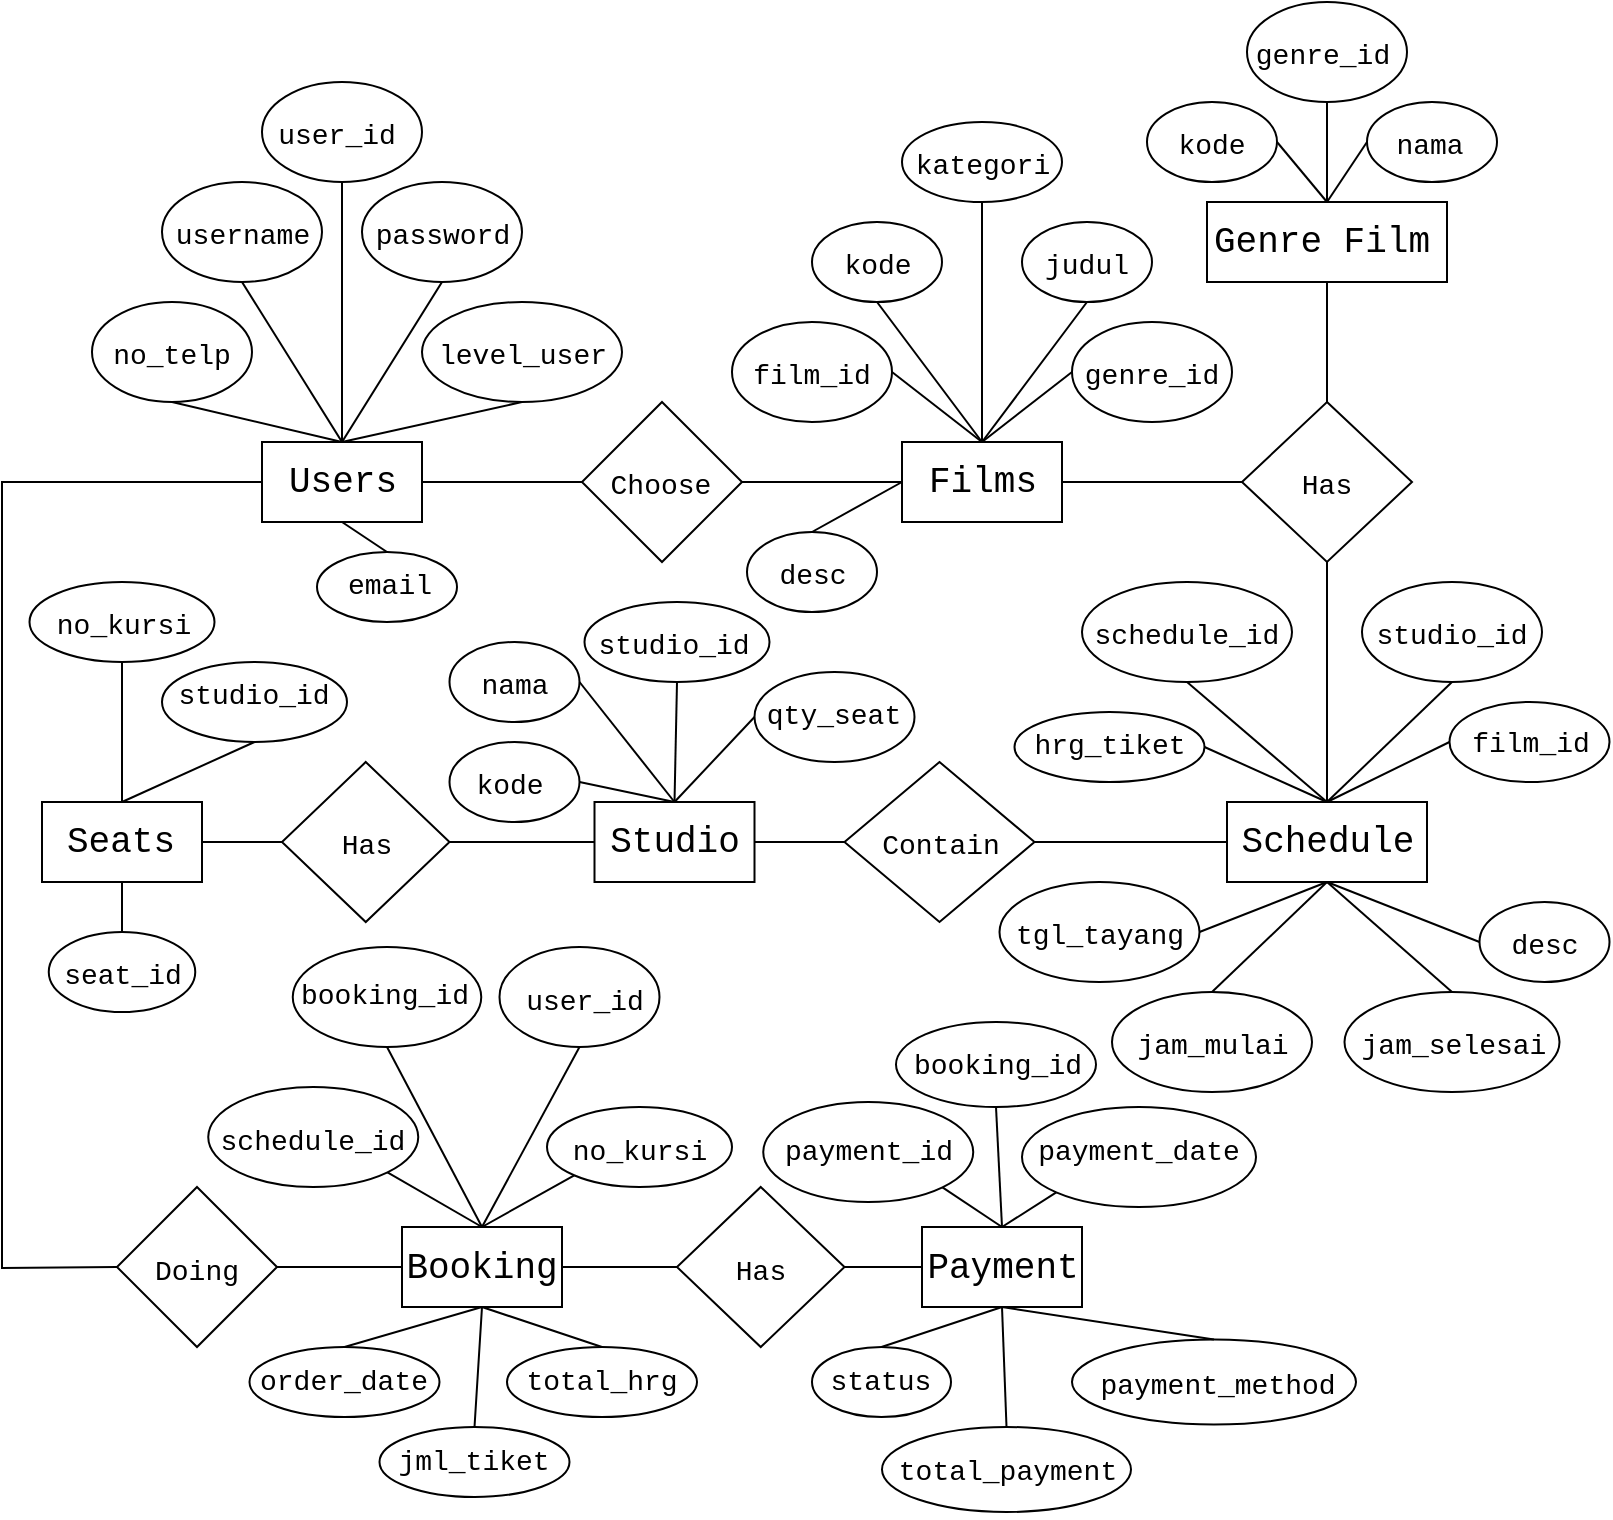 <mxfile version="21.2.9" type="device">
  <diagram name="Page-1" id="F-vxeL1QAighRUILPrq-">
    <mxGraphModel dx="1050" dy="573" grid="1" gridSize="10" guides="1" tooltips="1" connect="1" arrows="1" fold="1" page="1" pageScale="1" pageWidth="850" pageHeight="1100" math="0" shadow="0">
      <root>
        <mxCell id="0" />
        <mxCell id="1" parent="0" />
        <mxCell id="m29Xtz0zgVIYg-sWg4E--1" value="" style="rounded=0;whiteSpace=wrap;html=1;" vertex="1" parent="1">
          <mxGeometry x="163" y="350" width="80" height="40" as="geometry" />
        </mxCell>
        <mxCell id="m29Xtz0zgVIYg-sWg4E--2" value="&lt;h2&gt;&lt;font style=&quot;font-size: 18px; font-weight: normal;&quot; face=&quot;Courier New&quot;&gt;Users&lt;/font&gt;&lt;/h2&gt;" style="text;html=1;strokeColor=none;fillColor=none;align=center;verticalAlign=middle;whiteSpace=wrap;rounded=0;" vertex="1" parent="1">
          <mxGeometry x="170.5" y="355" width="65" height="30" as="geometry" />
        </mxCell>
        <mxCell id="m29Xtz0zgVIYg-sWg4E--3" value="" style="rounded=0;whiteSpace=wrap;html=1;" vertex="1" parent="1">
          <mxGeometry x="483" y="350" width="80" height="40" as="geometry" />
        </mxCell>
        <mxCell id="m29Xtz0zgVIYg-sWg4E--4" value="&lt;h2&gt;&lt;font style=&quot;font-size: 18px; font-weight: normal;&quot; face=&quot;Courier New&quot;&gt;Films&lt;/font&gt;&lt;/h2&gt;" style="text;html=1;strokeColor=none;fillColor=none;align=center;verticalAlign=middle;whiteSpace=wrap;rounded=0;" vertex="1" parent="1">
          <mxGeometry x="490.5" y="355" width="65" height="30" as="geometry" />
        </mxCell>
        <mxCell id="m29Xtz0zgVIYg-sWg4E--5" value="" style="ellipse;whiteSpace=wrap;html=1;" vertex="1" parent="1">
          <mxGeometry x="78" y="280" width="80" height="50" as="geometry" />
        </mxCell>
        <mxCell id="m29Xtz0zgVIYg-sWg4E--6" value="&lt;h2&gt;&lt;font style=&quot;font-weight: normal; font-size: 14px;&quot; face=&quot;Courier New&quot;&gt;no_telp&lt;/font&gt;&lt;/h2&gt;" style="text;html=1;strokeColor=none;fillColor=none;align=center;verticalAlign=middle;whiteSpace=wrap;rounded=0;" vertex="1" parent="1">
          <mxGeometry x="83" y="290" width="70" height="30" as="geometry" />
        </mxCell>
        <mxCell id="m29Xtz0zgVIYg-sWg4E--7" value="" style="ellipse;whiteSpace=wrap;html=1;" vertex="1" parent="1">
          <mxGeometry x="113" y="220" width="80" height="50" as="geometry" />
        </mxCell>
        <mxCell id="m29Xtz0zgVIYg-sWg4E--8" value="&lt;h2&gt;&lt;font style=&quot;font-weight: normal; font-size: 14px;&quot; face=&quot;Courier New&quot;&gt;username&lt;/font&gt;&lt;/h2&gt;" style="text;html=1;strokeColor=none;fillColor=none;align=center;verticalAlign=middle;whiteSpace=wrap;rounded=0;" vertex="1" parent="1">
          <mxGeometry x="115.5" y="230" width="75" height="30" as="geometry" />
        </mxCell>
        <mxCell id="m29Xtz0zgVIYg-sWg4E--9" value="" style="ellipse;whiteSpace=wrap;html=1;" vertex="1" parent="1">
          <mxGeometry x="213" y="220" width="80" height="50" as="geometry" />
        </mxCell>
        <mxCell id="m29Xtz0zgVIYg-sWg4E--10" value="&lt;h2&gt;&lt;font style=&quot;font-weight: normal; font-size: 14px;&quot; face=&quot;Courier New&quot;&gt;password&lt;/font&gt;&lt;/h2&gt;" style="text;html=1;strokeColor=none;fillColor=none;align=center;verticalAlign=middle;whiteSpace=wrap;rounded=0;" vertex="1" parent="1">
          <mxGeometry x="215.5" y="230" width="75" height="30" as="geometry" />
        </mxCell>
        <mxCell id="m29Xtz0zgVIYg-sWg4E--11" value="" style="ellipse;whiteSpace=wrap;html=1;" vertex="1" parent="1">
          <mxGeometry x="243" y="280" width="100" height="50" as="geometry" />
        </mxCell>
        <mxCell id="m29Xtz0zgVIYg-sWg4E--12" value="&lt;h2&gt;&lt;font style=&quot;font-weight: normal; font-size: 14px;&quot; face=&quot;Courier New&quot;&gt;level_user&lt;/font&gt;&lt;/h2&gt;" style="text;html=1;strokeColor=none;fillColor=none;align=center;verticalAlign=middle;whiteSpace=wrap;rounded=0;" vertex="1" parent="1">
          <mxGeometry x="246.75" y="290" width="92.5" height="30" as="geometry" />
        </mxCell>
        <mxCell id="m29Xtz0zgVIYg-sWg4E--13" value="" style="ellipse;whiteSpace=wrap;html=1;" vertex="1" parent="1">
          <mxGeometry x="190.5" y="405" width="70" height="35" as="geometry" />
        </mxCell>
        <mxCell id="m29Xtz0zgVIYg-sWg4E--14" value="&lt;h2&gt;&lt;font style=&quot;font-weight: normal; font-size: 14px;&quot; face=&quot;Courier New&quot;&gt;email&lt;/font&gt;&lt;/h2&gt;" style="text;html=1;strokeColor=none;fillColor=none;align=center;verticalAlign=middle;whiteSpace=wrap;rounded=0;" vertex="1" parent="1">
          <mxGeometry x="196.75" y="405" width="60" height="30" as="geometry" />
        </mxCell>
        <mxCell id="m29Xtz0zgVIYg-sWg4E--15" value="" style="ellipse;whiteSpace=wrap;html=1;" vertex="1" parent="1">
          <mxGeometry x="163" y="170" width="80" height="50" as="geometry" />
        </mxCell>
        <mxCell id="m29Xtz0zgVIYg-sWg4E--16" value="&lt;h2&gt;&lt;font style=&quot;font-weight: normal; font-size: 14px;&quot; face=&quot;Courier New&quot;&gt;user_id&lt;/font&gt;&lt;/h2&gt;" style="text;html=1;strokeColor=none;fillColor=none;align=center;verticalAlign=middle;whiteSpace=wrap;rounded=0;" vertex="1" parent="1">
          <mxGeometry x="163" y="180" width="75" height="30" as="geometry" />
        </mxCell>
        <mxCell id="m29Xtz0zgVIYg-sWg4E--17" value="" style="endArrow=none;html=1;rounded=0;entryX=0.5;entryY=1;entryDx=0;entryDy=0;exitX=0.5;exitY=0;exitDx=0;exitDy=0;" edge="1" parent="1" source="m29Xtz0zgVIYg-sWg4E--1" target="m29Xtz0zgVIYg-sWg4E--5">
          <mxGeometry width="50" height="50" relative="1" as="geometry">
            <mxPoint x="403" y="330" as="sourcePoint" />
            <mxPoint x="453" y="280" as="targetPoint" />
          </mxGeometry>
        </mxCell>
        <mxCell id="m29Xtz0zgVIYg-sWg4E--18" value="" style="endArrow=none;html=1;rounded=0;exitX=0.5;exitY=0;exitDx=0;exitDy=0;entryX=0.5;entryY=1;entryDx=0;entryDy=0;" edge="1" parent="1" source="m29Xtz0zgVIYg-sWg4E--1" target="m29Xtz0zgVIYg-sWg4E--7">
          <mxGeometry width="50" height="50" relative="1" as="geometry">
            <mxPoint x="403" y="330" as="sourcePoint" />
            <mxPoint x="453" y="280" as="targetPoint" />
          </mxGeometry>
        </mxCell>
        <mxCell id="m29Xtz0zgVIYg-sWg4E--19" value="" style="endArrow=none;html=1;rounded=0;exitX=0.5;exitY=0;exitDx=0;exitDy=0;entryX=0.5;entryY=1;entryDx=0;entryDy=0;" edge="1" parent="1" source="m29Xtz0zgVIYg-sWg4E--1" target="m29Xtz0zgVIYg-sWg4E--9">
          <mxGeometry width="50" height="50" relative="1" as="geometry">
            <mxPoint x="403" y="330" as="sourcePoint" />
            <mxPoint x="453" y="280" as="targetPoint" />
          </mxGeometry>
        </mxCell>
        <mxCell id="m29Xtz0zgVIYg-sWg4E--20" value="" style="endArrow=none;html=1;rounded=0;exitX=0.5;exitY=0;exitDx=0;exitDy=0;entryX=0.5;entryY=1;entryDx=0;entryDy=0;" edge="1" parent="1" source="m29Xtz0zgVIYg-sWg4E--1" target="m29Xtz0zgVIYg-sWg4E--11">
          <mxGeometry width="50" height="50" relative="1" as="geometry">
            <mxPoint x="403" y="330" as="sourcePoint" />
            <mxPoint x="453" y="280" as="targetPoint" />
          </mxGeometry>
        </mxCell>
        <mxCell id="m29Xtz0zgVIYg-sWg4E--21" value="" style="endArrow=none;html=1;rounded=0;exitX=0.5;exitY=1;exitDx=0;exitDy=0;entryX=0.5;entryY=0;entryDx=0;entryDy=0;" edge="1" parent="1" source="m29Xtz0zgVIYg-sWg4E--15" target="m29Xtz0zgVIYg-sWg4E--1">
          <mxGeometry width="50" height="50" relative="1" as="geometry">
            <mxPoint x="403" y="330" as="sourcePoint" />
            <mxPoint x="223" y="290" as="targetPoint" />
          </mxGeometry>
        </mxCell>
        <mxCell id="m29Xtz0zgVIYg-sWg4E--22" value="" style="rhombus;whiteSpace=wrap;html=1;" vertex="1" parent="1">
          <mxGeometry x="323" y="330" width="80" height="80" as="geometry" />
        </mxCell>
        <mxCell id="m29Xtz0zgVIYg-sWg4E--23" value="&lt;h2&gt;&lt;font style=&quot;font-weight: normal; font-size: 14px;&quot; face=&quot;Courier New&quot;&gt;Choose&lt;/font&gt;&lt;/h2&gt;" style="text;html=1;strokeColor=none;fillColor=none;align=center;verticalAlign=middle;whiteSpace=wrap;rounded=0;" vertex="1" parent="1">
          <mxGeometry x="330.5" y="355" width="62.5" height="30" as="geometry" />
        </mxCell>
        <mxCell id="m29Xtz0zgVIYg-sWg4E--24" value="" style="endArrow=none;html=1;rounded=0;exitX=0;exitY=0.5;exitDx=0;exitDy=0;entryX=1;entryY=0.5;entryDx=0;entryDy=0;" edge="1" parent="1" source="m29Xtz0zgVIYg-sWg4E--22" target="m29Xtz0zgVIYg-sWg4E--1">
          <mxGeometry width="50" height="50" relative="1" as="geometry">
            <mxPoint x="363" y="330" as="sourcePoint" />
            <mxPoint x="413" y="280" as="targetPoint" />
          </mxGeometry>
        </mxCell>
        <mxCell id="m29Xtz0zgVIYg-sWg4E--25" value="" style="endArrow=none;html=1;rounded=0;exitX=1;exitY=0.5;exitDx=0;exitDy=0;entryX=0;entryY=0.5;entryDx=0;entryDy=0;" edge="1" parent="1" source="m29Xtz0zgVIYg-sWg4E--22" target="m29Xtz0zgVIYg-sWg4E--3">
          <mxGeometry width="50" height="50" relative="1" as="geometry">
            <mxPoint x="363" y="330" as="sourcePoint" />
            <mxPoint x="413" y="280" as="targetPoint" />
          </mxGeometry>
        </mxCell>
        <mxCell id="m29Xtz0zgVIYg-sWg4E--26" value="" style="ellipse;whiteSpace=wrap;html=1;" vertex="1" parent="1">
          <mxGeometry x="398" y="290" width="80" height="50" as="geometry" />
        </mxCell>
        <mxCell id="m29Xtz0zgVIYg-sWg4E--27" value="&lt;h2&gt;&lt;font style=&quot;font-weight: normal; font-size: 14px;&quot; face=&quot;Courier New&quot;&gt;film_id&lt;/font&gt;&lt;/h2&gt;" style="text;html=1;strokeColor=none;fillColor=none;align=center;verticalAlign=middle;whiteSpace=wrap;rounded=0;" vertex="1" parent="1">
          <mxGeometry x="403" y="300" width="70" height="30" as="geometry" />
        </mxCell>
        <mxCell id="m29Xtz0zgVIYg-sWg4E--28" value="" style="ellipse;whiteSpace=wrap;html=1;" vertex="1" parent="1">
          <mxGeometry x="438" y="240" width="65" height="40" as="geometry" />
        </mxCell>
        <mxCell id="m29Xtz0zgVIYg-sWg4E--29" value="&lt;h2&gt;&lt;font style=&quot;font-weight: normal; font-size: 14px;&quot; face=&quot;Courier New&quot;&gt;kode&lt;/font&gt;&lt;/h2&gt;" style="text;html=1;strokeColor=none;fillColor=none;align=center;verticalAlign=middle;whiteSpace=wrap;rounded=0;" vertex="1" parent="1">
          <mxGeometry x="446.75" y="245" width="47.5" height="30" as="geometry" />
        </mxCell>
        <mxCell id="m29Xtz0zgVIYg-sWg4E--30" value="" style="ellipse;whiteSpace=wrap;html=1;" vertex="1" parent="1">
          <mxGeometry x="543" y="240" width="65" height="40" as="geometry" />
        </mxCell>
        <mxCell id="m29Xtz0zgVIYg-sWg4E--31" value="&lt;h2&gt;&lt;font style=&quot;font-weight: normal; font-size: 14px;&quot; face=&quot;Courier New&quot;&gt;judul&lt;/font&gt;&lt;/h2&gt;" style="text;html=1;strokeColor=none;fillColor=none;align=center;verticalAlign=middle;whiteSpace=wrap;rounded=0;" vertex="1" parent="1">
          <mxGeometry x="549.25" y="245" width="52.5" height="30" as="geometry" />
        </mxCell>
        <mxCell id="m29Xtz0zgVIYg-sWg4E--32" value="" style="ellipse;whiteSpace=wrap;html=1;" vertex="1" parent="1">
          <mxGeometry x="568" y="290" width="80" height="50" as="geometry" />
        </mxCell>
        <mxCell id="m29Xtz0zgVIYg-sWg4E--33" value="&lt;h2&gt;&lt;font style=&quot;font-weight: normal; font-size: 14px;&quot; face=&quot;Courier New&quot;&gt;genre_id&lt;/font&gt;&lt;/h2&gt;" style="text;html=1;strokeColor=none;fillColor=none;align=center;verticalAlign=middle;whiteSpace=wrap;rounded=0;" vertex="1" parent="1">
          <mxGeometry x="568" y="300" width="80" height="30" as="geometry" />
        </mxCell>
        <mxCell id="m29Xtz0zgVIYg-sWg4E--34" value="" style="ellipse;whiteSpace=wrap;html=1;" vertex="1" parent="1">
          <mxGeometry x="483" y="190" width="80" height="40" as="geometry" />
        </mxCell>
        <mxCell id="m29Xtz0zgVIYg-sWg4E--35" value="&lt;h2&gt;&lt;font style=&quot;font-weight: normal; font-size: 14px;&quot; face=&quot;Courier New&quot;&gt;kategori&lt;/font&gt;&lt;/h2&gt;" style="text;html=1;strokeColor=none;fillColor=none;align=center;verticalAlign=middle;whiteSpace=wrap;rounded=0;" vertex="1" parent="1">
          <mxGeometry x="485.5" y="195" width="75" height="30" as="geometry" />
        </mxCell>
        <mxCell id="m29Xtz0zgVIYg-sWg4E--36" value="" style="endArrow=none;html=1;rounded=0;entryX=0.5;entryY=0;entryDx=0;entryDy=0;exitX=0.5;exitY=1;exitDx=0;exitDy=0;" edge="1" parent="1" source="m29Xtz0zgVIYg-sWg4E--34" target="m29Xtz0zgVIYg-sWg4E--3">
          <mxGeometry width="50" height="50" relative="1" as="geometry">
            <mxPoint x="363" y="240" as="sourcePoint" />
            <mxPoint x="513" y="320" as="targetPoint" />
          </mxGeometry>
        </mxCell>
        <mxCell id="m29Xtz0zgVIYg-sWg4E--37" value="" style="endArrow=none;html=1;rounded=0;exitX=0.5;exitY=0;exitDx=0;exitDy=0;entryX=0.5;entryY=1;entryDx=0;entryDy=0;" edge="1" parent="1" source="m29Xtz0zgVIYg-sWg4E--3" target="m29Xtz0zgVIYg-sWg4E--28">
          <mxGeometry width="50" height="50" relative="1" as="geometry">
            <mxPoint x="363" y="240" as="sourcePoint" />
            <mxPoint x="413" y="190" as="targetPoint" />
          </mxGeometry>
        </mxCell>
        <mxCell id="m29Xtz0zgVIYg-sWg4E--38" value="" style="endArrow=none;html=1;rounded=0;exitX=0.5;exitY=0;exitDx=0;exitDy=0;entryX=0.5;entryY=1;entryDx=0;entryDy=0;" edge="1" parent="1" source="m29Xtz0zgVIYg-sWg4E--3" target="m29Xtz0zgVIYg-sWg4E--30">
          <mxGeometry width="50" height="50" relative="1" as="geometry">
            <mxPoint x="363" y="240" as="sourcePoint" />
            <mxPoint x="413" y="190" as="targetPoint" />
          </mxGeometry>
        </mxCell>
        <mxCell id="m29Xtz0zgVIYg-sWg4E--39" value="" style="endArrow=none;html=1;rounded=0;exitX=0.5;exitY=0;exitDx=0;exitDy=0;entryX=0;entryY=0.5;entryDx=0;entryDy=0;" edge="1" parent="1" source="m29Xtz0zgVIYg-sWg4E--3" target="m29Xtz0zgVIYg-sWg4E--32">
          <mxGeometry width="50" height="50" relative="1" as="geometry">
            <mxPoint x="363" y="240" as="sourcePoint" />
            <mxPoint x="413" y="190" as="targetPoint" />
          </mxGeometry>
        </mxCell>
        <mxCell id="m29Xtz0zgVIYg-sWg4E--40" value="" style="endArrow=none;html=1;rounded=0;exitX=0.5;exitY=0;exitDx=0;exitDy=0;entryX=1;entryY=0.5;entryDx=0;entryDy=0;" edge="1" parent="1" source="m29Xtz0zgVIYg-sWg4E--3" target="m29Xtz0zgVIYg-sWg4E--26">
          <mxGeometry width="50" height="50" relative="1" as="geometry">
            <mxPoint x="363" y="240" as="sourcePoint" />
            <mxPoint x="413" y="190" as="targetPoint" />
          </mxGeometry>
        </mxCell>
        <mxCell id="m29Xtz0zgVIYg-sWg4E--41" value="" style="rhombus;whiteSpace=wrap;html=1;" vertex="1" parent="1">
          <mxGeometry x="653" y="330" width="85" height="80" as="geometry" />
        </mxCell>
        <mxCell id="m29Xtz0zgVIYg-sWg4E--42" value="&lt;h2&gt;&lt;font style=&quot;font-weight: normal; font-size: 14px;&quot; face=&quot;Courier New&quot;&gt;Has&lt;/font&gt;&lt;/h2&gt;" style="text;html=1;strokeColor=none;fillColor=none;align=center;verticalAlign=middle;whiteSpace=wrap;rounded=0;" vertex="1" parent="1">
          <mxGeometry x="669.88" y="355" width="51.25" height="30" as="geometry" />
        </mxCell>
        <mxCell id="m29Xtz0zgVIYg-sWg4E--43" value="" style="endArrow=none;html=1;rounded=0;exitX=1;exitY=0.5;exitDx=0;exitDy=0;entryX=0;entryY=0.5;entryDx=0;entryDy=0;" edge="1" parent="1" source="m29Xtz0zgVIYg-sWg4E--3" target="m29Xtz0zgVIYg-sWg4E--41">
          <mxGeometry width="50" height="50" relative="1" as="geometry">
            <mxPoint x="363" y="220" as="sourcePoint" />
            <mxPoint x="413" y="170" as="targetPoint" />
          </mxGeometry>
        </mxCell>
        <mxCell id="m29Xtz0zgVIYg-sWg4E--44" value="" style="rounded=0;whiteSpace=wrap;html=1;" vertex="1" parent="1">
          <mxGeometry x="635.5" y="230" width="120" height="40" as="geometry" />
        </mxCell>
        <mxCell id="m29Xtz0zgVIYg-sWg4E--45" value="" style="ellipse;whiteSpace=wrap;html=1;" vertex="1" parent="1">
          <mxGeometry x="655.5" y="130" width="80" height="50" as="geometry" />
        </mxCell>
        <mxCell id="m29Xtz0zgVIYg-sWg4E--46" value="&lt;h2&gt;&lt;font style=&quot;font-weight: normal; font-size: 14px;&quot; face=&quot;Courier New&quot;&gt;genre_id&lt;/font&gt;&lt;/h2&gt;" style="text;html=1;strokeColor=none;fillColor=none;align=center;verticalAlign=middle;whiteSpace=wrap;rounded=0;" vertex="1" parent="1">
          <mxGeometry x="655.5" y="140" width="75" height="30" as="geometry" />
        </mxCell>
        <mxCell id="m29Xtz0zgVIYg-sWg4E--47" value="" style="ellipse;whiteSpace=wrap;html=1;" vertex="1" parent="1">
          <mxGeometry x="605.5" y="180" width="65" height="40" as="geometry" />
        </mxCell>
        <mxCell id="m29Xtz0zgVIYg-sWg4E--48" value="&lt;h2&gt;&lt;font style=&quot;font-weight: normal; font-size: 14px;&quot; face=&quot;Courier New&quot;&gt;kode&lt;/font&gt;&lt;/h2&gt;" style="text;html=1;strokeColor=none;fillColor=none;align=center;verticalAlign=middle;whiteSpace=wrap;rounded=0;" vertex="1" parent="1">
          <mxGeometry x="613" y="185" width="50" height="30" as="geometry" />
        </mxCell>
        <mxCell id="m29Xtz0zgVIYg-sWg4E--49" value="" style="ellipse;whiteSpace=wrap;html=1;" vertex="1" parent="1">
          <mxGeometry x="715.5" y="180" width="65" height="40" as="geometry" />
        </mxCell>
        <mxCell id="m29Xtz0zgVIYg-sWg4E--50" value="&lt;h2&gt;&lt;font style=&quot;font-weight: normal; font-size: 14px;&quot; face=&quot;Courier New&quot;&gt;nama&lt;/font&gt;&lt;/h2&gt;" style="text;html=1;strokeColor=none;fillColor=none;align=center;verticalAlign=middle;whiteSpace=wrap;rounded=0;" vertex="1" parent="1">
          <mxGeometry x="721.75" y="185" width="50" height="30" as="geometry" />
        </mxCell>
        <mxCell id="m29Xtz0zgVIYg-sWg4E--51" value="" style="endArrow=none;html=1;rounded=0;entryX=0.5;entryY=0;entryDx=0;entryDy=0;exitX=1;exitY=0.5;exitDx=0;exitDy=0;" edge="1" parent="1" source="m29Xtz0zgVIYg-sWg4E--47" target="m29Xtz0zgVIYg-sWg4E--44">
          <mxGeometry width="50" height="50" relative="1" as="geometry">
            <mxPoint x="363" y="200" as="sourcePoint" />
            <mxPoint x="433" y="170" as="targetPoint" />
          </mxGeometry>
        </mxCell>
        <mxCell id="m29Xtz0zgVIYg-sWg4E--52" value="" style="endArrow=none;html=1;rounded=0;entryX=0.5;entryY=1;entryDx=0;entryDy=0;exitX=0.5;exitY=0;exitDx=0;exitDy=0;" edge="1" parent="1" source="m29Xtz0zgVIYg-sWg4E--44" target="m29Xtz0zgVIYg-sWg4E--45">
          <mxGeometry width="50" height="50" relative="1" as="geometry">
            <mxPoint x="373" y="210" as="sourcePoint" />
            <mxPoint x="443" y="180" as="targetPoint" />
          </mxGeometry>
        </mxCell>
        <mxCell id="m29Xtz0zgVIYg-sWg4E--53" value="" style="endArrow=none;html=1;rounded=0;entryX=0.5;entryY=0;entryDx=0;entryDy=0;exitX=0;exitY=0.5;exitDx=0;exitDy=0;" edge="1" parent="1" source="m29Xtz0zgVIYg-sWg4E--49" target="m29Xtz0zgVIYg-sWg4E--44">
          <mxGeometry width="50" height="50" relative="1" as="geometry">
            <mxPoint x="383" y="220" as="sourcePoint" />
            <mxPoint x="453" y="190" as="targetPoint" />
          </mxGeometry>
        </mxCell>
        <mxCell id="m29Xtz0zgVIYg-sWg4E--54" value="&lt;h2&gt;&lt;font style=&quot;font-size: 18px; font-weight: normal;&quot; face=&quot;Courier New&quot;&gt;Genre Film&lt;/font&gt;&lt;/h2&gt;" style="text;html=1;strokeColor=none;fillColor=none;align=center;verticalAlign=middle;whiteSpace=wrap;rounded=0;" vertex="1" parent="1">
          <mxGeometry x="634.25" y="235" width="117.5" height="30" as="geometry" />
        </mxCell>
        <mxCell id="m29Xtz0zgVIYg-sWg4E--55" value="" style="endArrow=none;html=1;rounded=0;entryX=0.5;entryY=1;entryDx=0;entryDy=0;exitX=0.5;exitY=0;exitDx=0;exitDy=0;" edge="1" parent="1" source="m29Xtz0zgVIYg-sWg4E--41" target="m29Xtz0zgVIYg-sWg4E--44">
          <mxGeometry width="50" height="50" relative="1" as="geometry">
            <mxPoint x="393" y="310" as="sourcePoint" />
            <mxPoint x="443" y="260" as="targetPoint" />
          </mxGeometry>
        </mxCell>
        <mxCell id="m29Xtz0zgVIYg-sWg4E--56" value="" style="ellipse;whiteSpace=wrap;html=1;" vertex="1" parent="1">
          <mxGeometry x="405.5" y="395" width="65" height="40" as="geometry" />
        </mxCell>
        <mxCell id="m29Xtz0zgVIYg-sWg4E--57" value="&lt;h2&gt;&lt;font style=&quot;font-weight: normal; font-size: 14px;&quot; face=&quot;Courier New&quot;&gt;desc&lt;/font&gt;&lt;/h2&gt;" style="text;html=1;strokeColor=none;fillColor=none;align=center;verticalAlign=middle;whiteSpace=wrap;rounded=0;" vertex="1" parent="1">
          <mxGeometry x="416" y="400" width="45" height="30" as="geometry" />
        </mxCell>
        <mxCell id="m29Xtz0zgVIYg-sWg4E--58" value="" style="endArrow=none;html=1;rounded=0;exitX=0.5;exitY=0;exitDx=0;exitDy=0;" edge="1" parent="1" source="m29Xtz0zgVIYg-sWg4E--56">
          <mxGeometry width="50" height="50" relative="1" as="geometry">
            <mxPoint x="393" y="290" as="sourcePoint" />
            <mxPoint x="483" y="370" as="targetPoint" />
          </mxGeometry>
        </mxCell>
        <mxCell id="m29Xtz0zgVIYg-sWg4E--59" value="" style="rounded=0;whiteSpace=wrap;html=1;" vertex="1" parent="1">
          <mxGeometry x="645.5" y="530" width="100" height="40" as="geometry" />
        </mxCell>
        <mxCell id="m29Xtz0zgVIYg-sWg4E--60" value="&lt;h2&gt;&lt;font style=&quot;font-size: 18px; font-weight: normal;&quot; face=&quot;Courier New&quot;&gt;Schedule&lt;/font&gt;&lt;/h2&gt;" style="text;html=1;strokeColor=none;fillColor=none;align=center;verticalAlign=middle;whiteSpace=wrap;rounded=0;" vertex="1" parent="1">
          <mxGeometry x="650.5" y="535" width="90" height="30" as="geometry" />
        </mxCell>
        <mxCell id="m29Xtz0zgVIYg-sWg4E--61" value="" style="endArrow=none;html=1;rounded=0;exitX=0.5;exitY=0;exitDx=0;exitDy=0;entryX=0.5;entryY=1;entryDx=0;entryDy=0;" edge="1" parent="1" source="m29Xtz0zgVIYg-sWg4E--59" target="m29Xtz0zgVIYg-sWg4E--41">
          <mxGeometry width="50" height="50" relative="1" as="geometry">
            <mxPoint x="393" y="400" as="sourcePoint" />
            <mxPoint x="443" y="350" as="targetPoint" />
          </mxGeometry>
        </mxCell>
        <mxCell id="m29Xtz0zgVIYg-sWg4E--62" value="" style="rhombus;whiteSpace=wrap;html=1;" vertex="1" parent="1">
          <mxGeometry x="454.25" y="510" width="95" height="80" as="geometry" />
        </mxCell>
        <mxCell id="m29Xtz0zgVIYg-sWg4E--63" value="&lt;h2&gt;&lt;font style=&quot;font-weight: normal; font-size: 14px;&quot; face=&quot;Courier New&quot;&gt;Contain&lt;/font&gt;&lt;/h2&gt;" style="text;html=1;strokeColor=none;fillColor=none;align=center;verticalAlign=middle;whiteSpace=wrap;rounded=0;" vertex="1" parent="1">
          <mxGeometry x="465.5" y="535" width="72.5" height="30" as="geometry" />
        </mxCell>
        <mxCell id="m29Xtz0zgVIYg-sWg4E--64" value="" style="ellipse;whiteSpace=wrap;html=1;" vertex="1" parent="1">
          <mxGeometry x="573" y="420" width="105" height="50" as="geometry" />
        </mxCell>
        <mxCell id="m29Xtz0zgVIYg-sWg4E--65" value="&lt;h2&gt;&lt;font style=&quot;font-weight: normal; font-size: 14px;&quot; face=&quot;Courier New&quot;&gt;schedule_id&lt;/font&gt;&lt;/h2&gt;" style="text;html=1;strokeColor=none;fillColor=none;align=center;verticalAlign=middle;whiteSpace=wrap;rounded=0;" vertex="1" parent="1">
          <mxGeometry x="574.25" y="430" width="102.5" height="30" as="geometry" />
        </mxCell>
        <mxCell id="m29Xtz0zgVIYg-sWg4E--66" value="" style="ellipse;whiteSpace=wrap;html=1;" vertex="1" parent="1">
          <mxGeometry x="756.75" y="480" width="80" height="40" as="geometry" />
        </mxCell>
        <mxCell id="m29Xtz0zgVIYg-sWg4E--67" value="&lt;h2&gt;&lt;font face=&quot;Courier New&quot;&gt;&lt;span style=&quot;font-size: 14px; font-weight: 400;&quot;&gt;film_id&lt;/span&gt;&lt;/font&gt;&lt;/h2&gt;" style="text;html=1;strokeColor=none;fillColor=none;align=center;verticalAlign=middle;whiteSpace=wrap;rounded=0;" vertex="1" parent="1">
          <mxGeometry x="761.75" y="485" width="71.25" height="30" as="geometry" />
        </mxCell>
        <mxCell id="m29Xtz0zgVIYg-sWg4E--68" value="" style="ellipse;whiteSpace=wrap;html=1;" vertex="1" parent="1">
          <mxGeometry x="713" y="420" width="90" height="50" as="geometry" />
        </mxCell>
        <mxCell id="m29Xtz0zgVIYg-sWg4E--69" value="&lt;h2&gt;&lt;font style=&quot;font-weight: normal; font-size: 14px;&quot; face=&quot;Courier New&quot;&gt;studio_id&lt;/font&gt;&lt;/h2&gt;" style="text;html=1;strokeColor=none;fillColor=none;align=center;verticalAlign=middle;whiteSpace=wrap;rounded=0;" vertex="1" parent="1">
          <mxGeometry x="718" y="430" width="80" height="30" as="geometry" />
        </mxCell>
        <mxCell id="m29Xtz0zgVIYg-sWg4E--70" value="" style="ellipse;whiteSpace=wrap;html=1;" vertex="1" parent="1">
          <mxGeometry x="539.25" y="485" width="95" height="35" as="geometry" />
        </mxCell>
        <mxCell id="m29Xtz0zgVIYg-sWg4E--71" value="&lt;h2&gt;&lt;font style=&quot;font-weight: normal; font-size: 14px;&quot; face=&quot;Courier New&quot;&gt;hrg_tiket&lt;/font&gt;&lt;/h2&gt;" style="text;html=1;strokeColor=none;fillColor=none;align=center;verticalAlign=middle;whiteSpace=wrap;rounded=0;" vertex="1" parent="1">
          <mxGeometry x="541.75" y="485" width="90" height="30" as="geometry" />
        </mxCell>
        <mxCell id="m29Xtz0zgVIYg-sWg4E--72" value="" style="ellipse;whiteSpace=wrap;html=1;" vertex="1" parent="1">
          <mxGeometry x="771.75" y="580" width="65" height="40" as="geometry" />
        </mxCell>
        <mxCell id="m29Xtz0zgVIYg-sWg4E--73" value="&lt;h2&gt;&lt;font style=&quot;font-weight: normal; font-size: 14px;&quot; face=&quot;Courier New&quot;&gt;desc&lt;/font&gt;&lt;/h2&gt;" style="text;html=1;strokeColor=none;fillColor=none;align=center;verticalAlign=middle;whiteSpace=wrap;rounded=0;" vertex="1" parent="1">
          <mxGeometry x="779.88" y="585" width="48.75" height="30" as="geometry" />
        </mxCell>
        <mxCell id="m29Xtz0zgVIYg-sWg4E--74" value="" style="ellipse;whiteSpace=wrap;html=1;" vertex="1" parent="1">
          <mxGeometry x="588" y="625" width="100" height="50" as="geometry" />
        </mxCell>
        <mxCell id="m29Xtz0zgVIYg-sWg4E--75" value="&lt;h2&gt;&lt;font style=&quot;font-weight: normal; font-size: 14px;&quot; face=&quot;Courier New&quot;&gt;jam_mulai&lt;/font&gt;&lt;/h2&gt;" style="text;html=1;strokeColor=none;fillColor=none;align=center;verticalAlign=middle;whiteSpace=wrap;rounded=0;" vertex="1" parent="1">
          <mxGeometry x="595.5" y="635" width="85" height="30" as="geometry" />
        </mxCell>
        <mxCell id="m29Xtz0zgVIYg-sWg4E--76" value="" style="ellipse;whiteSpace=wrap;html=1;" vertex="1" parent="1">
          <mxGeometry x="704.25" y="625" width="107.5" height="50" as="geometry" />
        </mxCell>
        <mxCell id="m29Xtz0zgVIYg-sWg4E--77" value="&lt;h2&gt;&lt;font style=&quot;font-weight: normal; font-size: 14px;&quot; face=&quot;Courier New&quot;&gt;jam_selesai&lt;/font&gt;&lt;/h2&gt;" style="text;html=1;strokeColor=none;fillColor=none;align=center;verticalAlign=middle;whiteSpace=wrap;rounded=0;" vertex="1" parent="1">
          <mxGeometry x="706.75" y="635" width="103.75" height="30" as="geometry" />
        </mxCell>
        <mxCell id="m29Xtz0zgVIYg-sWg4E--78" value="" style="ellipse;whiteSpace=wrap;html=1;" vertex="1" parent="1">
          <mxGeometry x="531.75" y="570" width="100" height="50" as="geometry" />
        </mxCell>
        <mxCell id="m29Xtz0zgVIYg-sWg4E--79" value="&lt;h2&gt;&lt;font style=&quot;font-weight: normal; font-size: 14px;&quot; face=&quot;Courier New&quot;&gt;tgl_tayang&lt;/font&gt;&lt;/h2&gt;" style="text;html=1;strokeColor=none;fillColor=none;align=center;verticalAlign=middle;whiteSpace=wrap;rounded=0;" vertex="1" parent="1">
          <mxGeometry x="534.88" y="580" width="93.75" height="30" as="geometry" />
        </mxCell>
        <mxCell id="m29Xtz0zgVIYg-sWg4E--80" value="" style="endArrow=none;html=1;rounded=0;entryX=0;entryY=0.5;entryDx=0;entryDy=0;exitX=1;exitY=0.5;exitDx=0;exitDy=0;" edge="1" parent="1" source="m29Xtz0zgVIYg-sWg4E--62" target="m29Xtz0zgVIYg-sWg4E--59">
          <mxGeometry width="50" height="50" relative="1" as="geometry">
            <mxPoint x="413" y="390" as="sourcePoint" />
            <mxPoint x="463" y="340" as="targetPoint" />
          </mxGeometry>
        </mxCell>
        <mxCell id="m29Xtz0zgVIYg-sWg4E--81" value="" style="endArrow=none;html=1;rounded=0;entryX=0.5;entryY=0;entryDx=0;entryDy=0;exitX=0.5;exitY=1;exitDx=0;exitDy=0;" edge="1" parent="1" source="m29Xtz0zgVIYg-sWg4E--64" target="m29Xtz0zgVIYg-sWg4E--59">
          <mxGeometry width="50" height="50" relative="1" as="geometry">
            <mxPoint x="413" y="390" as="sourcePoint" />
            <mxPoint x="663" y="500" as="targetPoint" />
          </mxGeometry>
        </mxCell>
        <mxCell id="m29Xtz0zgVIYg-sWg4E--82" value="" style="endArrow=none;html=1;rounded=0;entryX=0.5;entryY=0;entryDx=0;entryDy=0;exitX=1;exitY=0.5;exitDx=0;exitDy=0;" edge="1" parent="1" source="m29Xtz0zgVIYg-sWg4E--70" target="m29Xtz0zgVIYg-sWg4E--59">
          <mxGeometry width="50" height="50" relative="1" as="geometry">
            <mxPoint x="623" y="530" as="sourcePoint" />
            <mxPoint x="463" y="340" as="targetPoint" />
          </mxGeometry>
        </mxCell>
        <mxCell id="m29Xtz0zgVIYg-sWg4E--83" value="" style="endArrow=none;html=1;rounded=0;exitX=0.5;exitY=0;exitDx=0;exitDy=0;entryX=0.5;entryY=1;entryDx=0;entryDy=0;" edge="1" parent="1" source="m29Xtz0zgVIYg-sWg4E--59" target="m29Xtz0zgVIYg-sWg4E--68">
          <mxGeometry width="50" height="50" relative="1" as="geometry">
            <mxPoint x="413" y="390" as="sourcePoint" />
            <mxPoint x="463" y="340" as="targetPoint" />
          </mxGeometry>
        </mxCell>
        <mxCell id="m29Xtz0zgVIYg-sWg4E--84" value="" style="endArrow=none;html=1;rounded=0;exitX=0.5;exitY=0;exitDx=0;exitDy=0;entryX=0;entryY=0.5;entryDx=0;entryDy=0;" edge="1" parent="1" source="m29Xtz0zgVIYg-sWg4E--59" target="m29Xtz0zgVIYg-sWg4E--66">
          <mxGeometry width="50" height="50" relative="1" as="geometry">
            <mxPoint x="413" y="390" as="sourcePoint" />
            <mxPoint x="463" y="340" as="targetPoint" />
          </mxGeometry>
        </mxCell>
        <mxCell id="m29Xtz0zgVIYg-sWg4E--85" value="" style="endArrow=none;html=1;rounded=0;entryX=0.5;entryY=1;entryDx=0;entryDy=0;exitX=0;exitY=0.5;exitDx=0;exitDy=0;" edge="1" parent="1" source="m29Xtz0zgVIYg-sWg4E--72" target="m29Xtz0zgVIYg-sWg4E--59">
          <mxGeometry width="50" height="50" relative="1" as="geometry">
            <mxPoint x="303" y="490" as="sourcePoint" />
            <mxPoint x="363" y="440" as="targetPoint" />
          </mxGeometry>
        </mxCell>
        <mxCell id="m29Xtz0zgVIYg-sWg4E--86" value="" style="endArrow=none;html=1;rounded=0;entryX=0.5;entryY=1;entryDx=0;entryDy=0;exitX=0.5;exitY=0;exitDx=0;exitDy=0;" edge="1" parent="1" source="m29Xtz0zgVIYg-sWg4E--76" target="m29Xtz0zgVIYg-sWg4E--59">
          <mxGeometry width="50" height="50" relative="1" as="geometry">
            <mxPoint x="313" y="500" as="sourcePoint" />
            <mxPoint x="373" y="450" as="targetPoint" />
          </mxGeometry>
        </mxCell>
        <mxCell id="m29Xtz0zgVIYg-sWg4E--87" value="" style="endArrow=none;html=1;rounded=0;entryX=0.5;entryY=1;entryDx=0;entryDy=0;exitX=0.5;exitY=0;exitDx=0;exitDy=0;" edge="1" parent="1" source="m29Xtz0zgVIYg-sWg4E--74" target="m29Xtz0zgVIYg-sWg4E--59">
          <mxGeometry width="50" height="50" relative="1" as="geometry">
            <mxPoint x="323" y="510" as="sourcePoint" />
            <mxPoint x="383" y="460" as="targetPoint" />
          </mxGeometry>
        </mxCell>
        <mxCell id="m29Xtz0zgVIYg-sWg4E--88" value="" style="endArrow=none;html=1;rounded=0;entryX=0.5;entryY=1;entryDx=0;entryDy=0;exitX=1;exitY=0.5;exitDx=0;exitDy=0;" edge="1" parent="1" source="m29Xtz0zgVIYg-sWg4E--78" target="m29Xtz0zgVIYg-sWg4E--59">
          <mxGeometry width="50" height="50" relative="1" as="geometry">
            <mxPoint x="333" y="520" as="sourcePoint" />
            <mxPoint x="393" y="470" as="targetPoint" />
          </mxGeometry>
        </mxCell>
        <mxCell id="m29Xtz0zgVIYg-sWg4E--89" value="" style="rounded=0;whiteSpace=wrap;html=1;" vertex="1" parent="1">
          <mxGeometry x="329.25" y="530" width="80" height="40" as="geometry" />
        </mxCell>
        <mxCell id="m29Xtz0zgVIYg-sWg4E--90" value="&lt;h2&gt;&lt;font style=&quot;font-size: 18px; font-weight: normal;&quot; face=&quot;Courier New&quot;&gt;Studio&lt;/font&gt;&lt;/h2&gt;" style="text;html=1;strokeColor=none;fillColor=none;align=center;verticalAlign=middle;whiteSpace=wrap;rounded=0;" vertex="1" parent="1">
          <mxGeometry x="331.75" y="535" width="75" height="30" as="geometry" />
        </mxCell>
        <mxCell id="m29Xtz0zgVIYg-sWg4E--91" value="" style="endArrow=none;html=1;rounded=0;exitX=1;exitY=0.5;exitDx=0;exitDy=0;entryX=0;entryY=0.5;entryDx=0;entryDy=0;" edge="1" parent="1" source="m29Xtz0zgVIYg-sWg4E--89" target="m29Xtz0zgVIYg-sWg4E--62">
          <mxGeometry width="50" height="50" relative="1" as="geometry">
            <mxPoint x="429.25" y="370" as="sourcePoint" />
            <mxPoint x="479.25" y="320" as="targetPoint" />
          </mxGeometry>
        </mxCell>
        <mxCell id="m29Xtz0zgVIYg-sWg4E--92" value="" style="ellipse;whiteSpace=wrap;html=1;" vertex="1" parent="1">
          <mxGeometry x="409.25" y="465" width="80" height="45" as="geometry" />
        </mxCell>
        <mxCell id="m29Xtz0zgVIYg-sWg4E--93" value="&lt;h2&gt;&lt;font style=&quot;font-weight: normal; font-size: 14px;&quot; face=&quot;Courier New&quot;&gt;qty_seat&lt;/font&gt;&lt;/h2&gt;" style="text;html=1;strokeColor=none;fillColor=none;align=center;verticalAlign=middle;whiteSpace=wrap;rounded=0;" vertex="1" parent="1">
          <mxGeometry x="404.25" y="470" width="90" height="30" as="geometry" />
        </mxCell>
        <mxCell id="m29Xtz0zgVIYg-sWg4E--94" value="" style="ellipse;whiteSpace=wrap;html=1;" vertex="1" parent="1">
          <mxGeometry x="256.75" y="500" width="65" height="40" as="geometry" />
        </mxCell>
        <mxCell id="m29Xtz0zgVIYg-sWg4E--95" value="&lt;h2&gt;&lt;font style=&quot;font-weight: normal; font-size: 14px;&quot; face=&quot;Courier New&quot;&gt;kode&lt;/font&gt;&lt;/h2&gt;" style="text;html=1;strokeColor=none;fillColor=none;align=center;verticalAlign=middle;whiteSpace=wrap;rounded=0;" vertex="1" parent="1">
          <mxGeometry x="256.75" y="505" width="60" height="30" as="geometry" />
        </mxCell>
        <mxCell id="m29Xtz0zgVIYg-sWg4E--96" value="" style="ellipse;whiteSpace=wrap;html=1;" vertex="1" parent="1">
          <mxGeometry x="256.75" y="450" width="65" height="40" as="geometry" />
        </mxCell>
        <mxCell id="m29Xtz0zgVIYg-sWg4E--97" value="&lt;h2&gt;&lt;font style=&quot;font-weight: normal; font-size: 14px;&quot; face=&quot;Courier New&quot;&gt;nama&lt;/font&gt;&lt;/h2&gt;" style="text;html=1;strokeColor=none;fillColor=none;align=center;verticalAlign=middle;whiteSpace=wrap;rounded=0;" vertex="1" parent="1">
          <mxGeometry x="256.75" y="455" width="65" height="30" as="geometry" />
        </mxCell>
        <mxCell id="m29Xtz0zgVIYg-sWg4E--98" value="" style="ellipse;whiteSpace=wrap;html=1;" vertex="1" parent="1">
          <mxGeometry x="324.25" y="430" width="92.5" height="40" as="geometry" />
        </mxCell>
        <mxCell id="m29Xtz0zgVIYg-sWg4E--99" value="&lt;h2&gt;&lt;font style=&quot;font-weight: normal; font-size: 14px;&quot; face=&quot;Courier New&quot;&gt;studio_id&lt;/font&gt;&lt;/h2&gt;" style="text;html=1;strokeColor=none;fillColor=none;align=center;verticalAlign=middle;whiteSpace=wrap;rounded=0;" vertex="1" parent="1">
          <mxGeometry x="324.25" y="435" width="90" height="30" as="geometry" />
        </mxCell>
        <mxCell id="m29Xtz0zgVIYg-sWg4E--100" value="" style="endArrow=none;html=1;rounded=0;entryX=0.5;entryY=0;entryDx=0;entryDy=0;exitX=0.5;exitY=1;exitDx=0;exitDy=0;" edge="1" parent="1" source="m29Xtz0zgVIYg-sWg4E--98" target="m29Xtz0zgVIYg-sWg4E--89">
          <mxGeometry width="50" height="50" relative="1" as="geometry">
            <mxPoint x="429.25" y="420" as="sourcePoint" />
            <mxPoint x="479.25" y="370" as="targetPoint" />
          </mxGeometry>
        </mxCell>
        <mxCell id="m29Xtz0zgVIYg-sWg4E--101" value="" style="endArrow=none;html=1;rounded=0;exitX=0.5;exitY=0;exitDx=0;exitDy=0;entryX=0;entryY=0.5;entryDx=0;entryDy=0;" edge="1" parent="1" source="m29Xtz0zgVIYg-sWg4E--89" target="m29Xtz0zgVIYg-sWg4E--92">
          <mxGeometry width="50" height="50" relative="1" as="geometry">
            <mxPoint x="429.25" y="420" as="sourcePoint" />
            <mxPoint x="479.25" y="370" as="targetPoint" />
          </mxGeometry>
        </mxCell>
        <mxCell id="m29Xtz0zgVIYg-sWg4E--102" value="" style="endArrow=none;html=1;rounded=0;entryX=1;entryY=0.5;entryDx=0;entryDy=0;exitX=0.5;exitY=0;exitDx=0;exitDy=0;" edge="1" parent="1" source="m29Xtz0zgVIYg-sWg4E--89" target="m29Xtz0zgVIYg-sWg4E--96">
          <mxGeometry width="50" height="50" relative="1" as="geometry">
            <mxPoint x="429.25" y="420" as="sourcePoint" />
            <mxPoint x="479.25" y="370" as="targetPoint" />
          </mxGeometry>
        </mxCell>
        <mxCell id="m29Xtz0zgVIYg-sWg4E--103" value="" style="endArrow=none;html=1;rounded=0;entryX=1;entryY=0.5;entryDx=0;entryDy=0;exitX=0.5;exitY=0;exitDx=0;exitDy=0;" edge="1" parent="1" source="m29Xtz0zgVIYg-sWg4E--89" target="m29Xtz0zgVIYg-sWg4E--94">
          <mxGeometry width="50" height="50" relative="1" as="geometry">
            <mxPoint x="429.25" y="420" as="sourcePoint" />
            <mxPoint x="479.25" y="370" as="targetPoint" />
          </mxGeometry>
        </mxCell>
        <mxCell id="m29Xtz0zgVIYg-sWg4E--104" value="" style="rhombus;whiteSpace=wrap;html=1;" vertex="1" parent="1">
          <mxGeometry x="173" y="510" width="83.75" height="80" as="geometry" />
        </mxCell>
        <mxCell id="m29Xtz0zgVIYg-sWg4E--105" value="&lt;h2&gt;&lt;font style=&quot;font-weight: normal; font-size: 14px;&quot; face=&quot;Courier New&quot;&gt;Has&lt;/font&gt;&lt;/h2&gt;" style="text;html=1;strokeColor=none;fillColor=none;align=center;verticalAlign=middle;whiteSpace=wrap;rounded=0;" vertex="1" parent="1">
          <mxGeometry x="190.5" y="535" width="48.75" height="30" as="geometry" />
        </mxCell>
        <mxCell id="m29Xtz0zgVIYg-sWg4E--106" value="" style="endArrow=none;html=1;rounded=0;entryX=1;entryY=0.5;entryDx=0;entryDy=0;exitX=0;exitY=0.5;exitDx=0;exitDy=0;" edge="1" parent="1" source="m29Xtz0zgVIYg-sWg4E--89" target="m29Xtz0zgVIYg-sWg4E--104">
          <mxGeometry width="50" height="50" relative="1" as="geometry">
            <mxPoint x="429.25" y="420" as="sourcePoint" />
            <mxPoint x="479.25" y="370" as="targetPoint" />
          </mxGeometry>
        </mxCell>
        <mxCell id="m29Xtz0zgVIYg-sWg4E--107" value="" style="rounded=0;whiteSpace=wrap;html=1;" vertex="1" parent="1">
          <mxGeometry x="53" y="530" width="80" height="40" as="geometry" />
        </mxCell>
        <mxCell id="m29Xtz0zgVIYg-sWg4E--108" value="" style="endArrow=none;html=1;rounded=0;entryX=0;entryY=0.5;entryDx=0;entryDy=0;exitX=1;exitY=0.5;exitDx=0;exitDy=0;" edge="1" parent="1" source="m29Xtz0zgVIYg-sWg4E--107" target="m29Xtz0zgVIYg-sWg4E--104">
          <mxGeometry width="50" height="50" relative="1" as="geometry">
            <mxPoint x="413" y="400" as="sourcePoint" />
            <mxPoint x="463" y="350" as="targetPoint" />
          </mxGeometry>
        </mxCell>
        <mxCell id="m29Xtz0zgVIYg-sWg4E--109" value="" style="ellipse;whiteSpace=wrap;html=1;" vertex="1" parent="1">
          <mxGeometry x="113" y="460" width="92.5" height="40" as="geometry" />
        </mxCell>
        <mxCell id="m29Xtz0zgVIYg-sWg4E--110" value="&lt;h2&gt;&lt;font style=&quot;font-weight: normal; font-size: 14px;&quot; face=&quot;Courier New&quot;&gt;studio_id&lt;/font&gt;&lt;/h2&gt;" style="text;html=1;strokeColor=none;fillColor=none;align=center;verticalAlign=middle;whiteSpace=wrap;rounded=0;" vertex="1" parent="1">
          <mxGeometry x="114.25" y="460" width="90" height="30" as="geometry" />
        </mxCell>
        <mxCell id="m29Xtz0zgVIYg-sWg4E--111" value="" style="ellipse;whiteSpace=wrap;html=1;" vertex="1" parent="1">
          <mxGeometry x="46.75" y="420" width="92.5" height="40" as="geometry" />
        </mxCell>
        <mxCell id="m29Xtz0zgVIYg-sWg4E--112" value="&lt;h2&gt;&lt;font style=&quot;font-weight: normal; font-size: 14px;&quot; face=&quot;Courier New&quot;&gt;no_kursi&lt;/font&gt;&lt;/h2&gt;" style="text;html=1;strokeColor=none;fillColor=none;align=center;verticalAlign=middle;whiteSpace=wrap;rounded=0;" vertex="1" parent="1">
          <mxGeometry x="49.25" y="425" width="90" height="30" as="geometry" />
        </mxCell>
        <mxCell id="m29Xtz0zgVIYg-sWg4E--113" value="" style="endArrow=none;html=1;rounded=0;entryX=0.5;entryY=1;entryDx=0;entryDy=0;exitX=0.5;exitY=0;exitDx=0;exitDy=0;" edge="1" parent="1" source="m29Xtz0zgVIYg-sWg4E--107" target="m29Xtz0zgVIYg-sWg4E--111">
          <mxGeometry width="50" height="50" relative="1" as="geometry">
            <mxPoint x="133" y="660" as="sourcePoint" />
            <mxPoint x="183" y="610" as="targetPoint" />
          </mxGeometry>
        </mxCell>
        <mxCell id="m29Xtz0zgVIYg-sWg4E--114" value="" style="endArrow=none;html=1;rounded=0;exitX=0.5;exitY=0;exitDx=0;exitDy=0;entryX=0.5;entryY=1;entryDx=0;entryDy=0;" edge="1" parent="1" source="m29Xtz0zgVIYg-sWg4E--13" target="m29Xtz0zgVIYg-sWg4E--1">
          <mxGeometry width="50" height="50" relative="1" as="geometry">
            <mxPoint x="73" y="400" as="sourcePoint" />
            <mxPoint x="123" y="350" as="targetPoint" />
          </mxGeometry>
        </mxCell>
        <mxCell id="m29Xtz0zgVIYg-sWg4E--115" value="" style="rounded=0;whiteSpace=wrap;html=1;" vertex="1" parent="1">
          <mxGeometry x="233" y="742.5" width="80" height="40" as="geometry" />
        </mxCell>
        <mxCell id="m29Xtz0zgVIYg-sWg4E--116" value="&lt;h2&gt;&lt;font face=&quot;Courier New&quot;&gt;&lt;span style=&quot;font-weight: 400;&quot;&gt;Booking&lt;/span&gt;&lt;/font&gt;&lt;/h2&gt;" style="text;html=1;strokeColor=none;fillColor=none;align=center;verticalAlign=middle;whiteSpace=wrap;rounded=0;" vertex="1" parent="1">
          <mxGeometry x="232.25" y="747.5" width="82" height="30" as="geometry" />
        </mxCell>
        <mxCell id="m29Xtz0zgVIYg-sWg4E--117" value="" style="ellipse;whiteSpace=wrap;html=1;" vertex="1" parent="1">
          <mxGeometry x="178.38" y="602.5" width="94.25" height="50" as="geometry" />
        </mxCell>
        <mxCell id="m29Xtz0zgVIYg-sWg4E--118" value="&lt;h2&gt;&lt;font style=&quot;font-weight: normal; font-size: 14px;&quot; face=&quot;Courier New&quot;&gt;booking_id&lt;/font&gt;&lt;/h2&gt;" style="text;html=1;strokeColor=none;fillColor=none;align=center;verticalAlign=middle;whiteSpace=wrap;rounded=0;" vertex="1" parent="1">
          <mxGeometry x="178.38" y="610" width="93.25" height="30" as="geometry" />
        </mxCell>
        <mxCell id="m29Xtz0zgVIYg-sWg4E--119" value="" style="ellipse;whiteSpace=wrap;html=1;" vertex="1" parent="1">
          <mxGeometry x="281.75" y="602.5" width="80" height="50" as="geometry" />
        </mxCell>
        <mxCell id="m29Xtz0zgVIYg-sWg4E--120" value="&lt;h2&gt;&lt;font style=&quot;font-weight: normal; font-size: 14px;&quot; face=&quot;Courier New&quot;&gt;user_id&lt;/font&gt;&lt;/h2&gt;" style="text;html=1;strokeColor=none;fillColor=none;align=center;verticalAlign=middle;whiteSpace=wrap;rounded=0;" vertex="1" parent="1">
          <mxGeometry x="286.75" y="612.5" width="75" height="30" as="geometry" />
        </mxCell>
        <mxCell id="m29Xtz0zgVIYg-sWg4E--121" value="" style="ellipse;whiteSpace=wrap;html=1;" vertex="1" parent="1">
          <mxGeometry x="136.12" y="672.5" width="105" height="50" as="geometry" />
        </mxCell>
        <mxCell id="m29Xtz0zgVIYg-sWg4E--122" value="&lt;h2&gt;&lt;font style=&quot;font-weight: normal; font-size: 14px;&quot; face=&quot;Courier New&quot;&gt;schedule_id&lt;/font&gt;&lt;/h2&gt;" style="text;html=1;strokeColor=none;fillColor=none;align=center;verticalAlign=middle;whiteSpace=wrap;rounded=0;" vertex="1" parent="1">
          <mxGeometry x="136.75" y="682.5" width="102.5" height="30" as="geometry" />
        </mxCell>
        <mxCell id="m29Xtz0zgVIYg-sWg4E--123" value="" style="ellipse;whiteSpace=wrap;html=1;" vertex="1" parent="1">
          <mxGeometry x="305.5" y="682.5" width="92.5" height="40" as="geometry" />
        </mxCell>
        <mxCell id="m29Xtz0zgVIYg-sWg4E--124" value="&lt;h2&gt;&lt;font style=&quot;font-weight: normal; font-size: 14px;&quot; face=&quot;Courier New&quot;&gt;no_kursi&lt;/font&gt;&lt;/h2&gt;" style="text;html=1;strokeColor=none;fillColor=none;align=center;verticalAlign=middle;whiteSpace=wrap;rounded=0;" vertex="1" parent="1">
          <mxGeometry x="306.75" y="687.5" width="90" height="30" as="geometry" />
        </mxCell>
        <mxCell id="m29Xtz0zgVIYg-sWg4E--125" value="" style="ellipse;whiteSpace=wrap;html=1;" vertex="1" parent="1">
          <mxGeometry x="221.75" y="842.5" width="95" height="35" as="geometry" />
        </mxCell>
        <mxCell id="m29Xtz0zgVIYg-sWg4E--126" value="&lt;h2&gt;&lt;font style=&quot;font-weight: normal; font-size: 14px;&quot; face=&quot;Courier New&quot;&gt;jml_tiket&lt;/font&gt;&lt;/h2&gt;" style="text;html=1;strokeColor=none;fillColor=none;align=center;verticalAlign=middle;whiteSpace=wrap;rounded=0;" vertex="1" parent="1">
          <mxGeometry x="224.25" y="842.5" width="90" height="30" as="geometry" />
        </mxCell>
        <mxCell id="m29Xtz0zgVIYg-sWg4E--127" value="" style="ellipse;whiteSpace=wrap;html=1;" vertex="1" parent="1">
          <mxGeometry x="285.5" y="802.5" width="95" height="35" as="geometry" />
        </mxCell>
        <mxCell id="m29Xtz0zgVIYg-sWg4E--128" value="&lt;h2&gt;&lt;font style=&quot;font-weight: normal; font-size: 14px;&quot; face=&quot;Courier New&quot;&gt;total_hrg&lt;/font&gt;&lt;/h2&gt;" style="text;html=1;strokeColor=none;fillColor=none;align=center;verticalAlign=middle;whiteSpace=wrap;rounded=0;" vertex="1" parent="1">
          <mxGeometry x="288" y="802.5" width="90" height="30" as="geometry" />
        </mxCell>
        <mxCell id="m29Xtz0zgVIYg-sWg4E--129" value="" style="ellipse;whiteSpace=wrap;html=1;" vertex="1" parent="1">
          <mxGeometry x="156.75" y="802.5" width="95" height="35" as="geometry" />
        </mxCell>
        <mxCell id="m29Xtz0zgVIYg-sWg4E--130" value="&lt;h2&gt;&lt;font style=&quot;font-weight: normal; font-size: 14px;&quot; face=&quot;Courier New&quot;&gt;order_date&lt;/font&gt;&lt;/h2&gt;" style="text;html=1;strokeColor=none;fillColor=none;align=center;verticalAlign=middle;whiteSpace=wrap;rounded=0;" vertex="1" parent="1">
          <mxGeometry x="159.25" y="802.5" width="90" height="30" as="geometry" />
        </mxCell>
        <mxCell id="m29Xtz0zgVIYg-sWg4E--131" value="" style="endArrow=none;html=1;rounded=0;entryX=0.5;entryY=1;entryDx=0;entryDy=0;exitX=0.5;exitY=0;exitDx=0;exitDy=0;" edge="1" parent="1" source="m29Xtz0zgVIYg-sWg4E--115" target="m29Xtz0zgVIYg-sWg4E--117">
          <mxGeometry width="50" height="50" relative="1" as="geometry">
            <mxPoint x="461.75" y="732.5" as="sourcePoint" />
            <mxPoint x="511.75" y="682.5" as="targetPoint" />
          </mxGeometry>
        </mxCell>
        <mxCell id="m29Xtz0zgVIYg-sWg4E--132" value="" style="endArrow=none;html=1;rounded=0;exitX=0.5;exitY=0;exitDx=0;exitDy=0;entryX=0.5;entryY=1;entryDx=0;entryDy=0;" edge="1" parent="1" source="m29Xtz0zgVIYg-sWg4E--115" target="m29Xtz0zgVIYg-sWg4E--119">
          <mxGeometry width="50" height="50" relative="1" as="geometry">
            <mxPoint x="391.75" y="782.5" as="sourcePoint" />
            <mxPoint x="441.75" y="732.5" as="targetPoint" />
          </mxGeometry>
        </mxCell>
        <mxCell id="m29Xtz0zgVIYg-sWg4E--133" value="" style="endArrow=none;html=1;rounded=0;exitX=1;exitY=1;exitDx=0;exitDy=0;entryX=0.5;entryY=0;entryDx=0;entryDy=0;" edge="1" parent="1" source="m29Xtz0zgVIYg-sWg4E--121" target="m29Xtz0zgVIYg-sWg4E--115">
          <mxGeometry width="50" height="50" relative="1" as="geometry">
            <mxPoint x="361.75" y="782.5" as="sourcePoint" />
            <mxPoint x="411.75" y="732.5" as="targetPoint" />
          </mxGeometry>
        </mxCell>
        <mxCell id="m29Xtz0zgVIYg-sWg4E--134" value="" style="endArrow=none;html=1;rounded=0;entryX=0.5;entryY=1;entryDx=0;entryDy=0;exitX=0.5;exitY=0;exitDx=0;exitDy=0;" edge="1" parent="1" source="m29Xtz0zgVIYg-sWg4E--129" target="m29Xtz0zgVIYg-sWg4E--115">
          <mxGeometry width="50" height="50" relative="1" as="geometry">
            <mxPoint x="131.75" y="912.5" as="sourcePoint" />
            <mxPoint x="181.75" y="862.5" as="targetPoint" />
          </mxGeometry>
        </mxCell>
        <mxCell id="m29Xtz0zgVIYg-sWg4E--135" value="" style="endArrow=none;html=1;rounded=0;entryX=0.5;entryY=1;entryDx=0;entryDy=0;exitX=0.5;exitY=0;exitDx=0;exitDy=0;" edge="1" parent="1" source="m29Xtz0zgVIYg-sWg4E--127" target="m29Xtz0zgVIYg-sWg4E--115">
          <mxGeometry width="50" height="50" relative="1" as="geometry">
            <mxPoint x="391.75" y="932.5" as="sourcePoint" />
            <mxPoint x="441.75" y="882.5" as="targetPoint" />
          </mxGeometry>
        </mxCell>
        <mxCell id="m29Xtz0zgVIYg-sWg4E--136" value="" style="endArrow=none;html=1;rounded=0;entryX=0.5;entryY=1;entryDx=0;entryDy=0;exitX=0.5;exitY=0;exitDx=0;exitDy=0;" edge="1" parent="1" source="m29Xtz0zgVIYg-sWg4E--125" target="m29Xtz0zgVIYg-sWg4E--115">
          <mxGeometry width="50" height="50" relative="1" as="geometry">
            <mxPoint x="131.75" y="932.5" as="sourcePoint" />
            <mxPoint x="181.75" y="882.5" as="targetPoint" />
          </mxGeometry>
        </mxCell>
        <mxCell id="m29Xtz0zgVIYg-sWg4E--137" value="" style="rhombus;whiteSpace=wrap;html=1;" vertex="1" parent="1">
          <mxGeometry x="90.5" y="722.5" width="80" height="80" as="geometry" />
        </mxCell>
        <mxCell id="m29Xtz0zgVIYg-sWg4E--138" value="" style="endArrow=none;html=1;rounded=0;entryX=0;entryY=0.5;entryDx=0;entryDy=0;exitX=0;exitY=0.5;exitDx=0;exitDy=0;" edge="1" parent="1" source="m29Xtz0zgVIYg-sWg4E--137" target="m29Xtz0zgVIYg-sWg4E--1">
          <mxGeometry width="50" height="50" relative="1" as="geometry">
            <mxPoint x="113" y="660" as="sourcePoint" />
            <mxPoint x="163" y="610" as="targetPoint" />
            <Array as="points">
              <mxPoint x="33" y="763" />
              <mxPoint x="33" y="370" />
            </Array>
          </mxGeometry>
        </mxCell>
        <mxCell id="m29Xtz0zgVIYg-sWg4E--139" value="&lt;h2&gt;&lt;font style=&quot;font-weight: normal; font-size: 14px;&quot; face=&quot;Courier New&quot;&gt;Doing&lt;/font&gt;&lt;/h2&gt;" style="text;html=1;strokeColor=none;fillColor=none;align=center;verticalAlign=middle;whiteSpace=wrap;rounded=0;" vertex="1" parent="1">
          <mxGeometry x="106.13" y="747.5" width="48.75" height="30" as="geometry" />
        </mxCell>
        <mxCell id="m29Xtz0zgVIYg-sWg4E--140" value="" style="endArrow=none;html=1;rounded=0;exitX=0;exitY=0.5;exitDx=0;exitDy=0;entryX=1;entryY=0.5;entryDx=0;entryDy=0;" edge="1" parent="1" source="m29Xtz0zgVIYg-sWg4E--115" target="m29Xtz0zgVIYg-sWg4E--137">
          <mxGeometry width="50" height="50" relative="1" as="geometry">
            <mxPoint x="31.75" y="920" as="sourcePoint" />
            <mxPoint x="183" y="763" as="targetPoint" />
          </mxGeometry>
        </mxCell>
        <mxCell id="m29Xtz0zgVIYg-sWg4E--141" value="" style="endArrow=none;html=1;rounded=0;entryX=0;entryY=1;entryDx=0;entryDy=0;exitX=0.5;exitY=0;exitDx=0;exitDy=0;" edge="1" parent="1" source="m29Xtz0zgVIYg-sWg4E--115" target="m29Xtz0zgVIYg-sWg4E--123">
          <mxGeometry width="50" height="50" relative="1" as="geometry">
            <mxPoint x="503" y="820" as="sourcePoint" />
            <mxPoint x="553" y="770" as="targetPoint" />
          </mxGeometry>
        </mxCell>
        <mxCell id="m29Xtz0zgVIYg-sWg4E--142" value="" style="rhombus;whiteSpace=wrap;html=1;" vertex="1" parent="1">
          <mxGeometry x="370.5" y="722.5" width="83.75" height="80" as="geometry" />
        </mxCell>
        <mxCell id="m29Xtz0zgVIYg-sWg4E--143" value="&lt;h2&gt;&lt;font style=&quot;font-weight: normal; font-size: 14px;&quot; face=&quot;Courier New&quot;&gt;Has&lt;/font&gt;&lt;/h2&gt;" style="text;html=1;strokeColor=none;fillColor=none;align=center;verticalAlign=middle;whiteSpace=wrap;rounded=0;" vertex="1" parent="1">
          <mxGeometry x="388" y="747.5" width="48.75" height="30" as="geometry" />
        </mxCell>
        <mxCell id="m29Xtz0zgVIYg-sWg4E--144" value="" style="rounded=0;whiteSpace=wrap;html=1;" vertex="1" parent="1">
          <mxGeometry x="493" y="742.5" width="80" height="40" as="geometry" />
        </mxCell>
        <mxCell id="m29Xtz0zgVIYg-sWg4E--145" value="&lt;h2&gt;&lt;font face=&quot;Courier New&quot;&gt;&lt;span style=&quot;font-weight: 400;&quot;&gt;Payment&lt;/span&gt;&lt;/font&gt;&lt;/h2&gt;" style="text;html=1;strokeColor=none;fillColor=none;align=center;verticalAlign=middle;whiteSpace=wrap;rounded=0;" vertex="1" parent="1">
          <mxGeometry x="500.5" y="747.5" width="65" height="30" as="geometry" />
        </mxCell>
        <mxCell id="m29Xtz0zgVIYg-sWg4E--146" value="" style="endArrow=none;html=1;rounded=0;entryX=1;entryY=0.5;entryDx=0;entryDy=0;exitX=0;exitY=0.5;exitDx=0;exitDy=0;" edge="1" parent="1" source="m29Xtz0zgVIYg-sWg4E--142" target="m29Xtz0zgVIYg-sWg4E--115">
          <mxGeometry width="50" height="50" relative="1" as="geometry">
            <mxPoint x="403" y="880" as="sourcePoint" />
            <mxPoint x="453" y="830" as="targetPoint" />
          </mxGeometry>
        </mxCell>
        <mxCell id="m29Xtz0zgVIYg-sWg4E--147" value="" style="endArrow=none;html=1;rounded=0;entryX=1;entryY=0.5;entryDx=0;entryDy=0;exitX=0;exitY=0.5;exitDx=0;exitDy=0;" edge="1" parent="1" source="m29Xtz0zgVIYg-sWg4E--144" target="m29Xtz0zgVIYg-sWg4E--142">
          <mxGeometry width="50" height="50" relative="1" as="geometry">
            <mxPoint x="443" y="880" as="sourcePoint" />
            <mxPoint x="493" y="830" as="targetPoint" />
          </mxGeometry>
        </mxCell>
        <mxCell id="m29Xtz0zgVIYg-sWg4E--148" value="" style="ellipse;whiteSpace=wrap;html=1;" vertex="1" parent="1">
          <mxGeometry x="480" y="640" width="100" height="42.5" as="geometry" />
        </mxCell>
        <mxCell id="m29Xtz0zgVIYg-sWg4E--149" value="&lt;h2&gt;&lt;font style=&quot;font-weight: normal; font-size: 14px;&quot; face=&quot;Courier New&quot;&gt;booking_id&lt;/font&gt;&lt;/h2&gt;" style="text;html=1;strokeColor=none;fillColor=none;align=center;verticalAlign=middle;whiteSpace=wrap;rounded=0;" vertex="1" parent="1">
          <mxGeometry x="485.5" y="645" width="89.5" height="30" as="geometry" />
        </mxCell>
        <mxCell id="m29Xtz0zgVIYg-sWg4E--150" value="" style="ellipse;whiteSpace=wrap;html=1;" vertex="1" parent="1">
          <mxGeometry x="413.62" y="680" width="105" height="50" as="geometry" />
        </mxCell>
        <mxCell id="m29Xtz0zgVIYg-sWg4E--151" value="&lt;h2&gt;&lt;font style=&quot;font-weight: normal; font-size: 14px;&quot; face=&quot;Courier New&quot;&gt;payment_id&lt;/font&gt;&lt;/h2&gt;" style="text;html=1;strokeColor=none;fillColor=none;align=center;verticalAlign=middle;whiteSpace=wrap;rounded=0;" vertex="1" parent="1">
          <mxGeometry x="416.75" y="687.5" width="98.75" height="30" as="geometry" />
        </mxCell>
        <mxCell id="m29Xtz0zgVIYg-sWg4E--152" value="" style="ellipse;whiteSpace=wrap;html=1;" vertex="1" parent="1">
          <mxGeometry x="543" y="682.5" width="117" height="50" as="geometry" />
        </mxCell>
        <mxCell id="m29Xtz0zgVIYg-sWg4E--153" value="&lt;h2&gt;&lt;font style=&quot;font-weight: normal; font-size: 14px;&quot; face=&quot;Courier New&quot;&gt;payment_date&lt;/font&gt;&lt;/h2&gt;" style="text;html=1;strokeColor=none;fillColor=none;align=center;verticalAlign=middle;whiteSpace=wrap;rounded=0;" vertex="1" parent="1">
          <mxGeometry x="552.13" y="687.5" width="98.75" height="30" as="geometry" />
        </mxCell>
        <mxCell id="m29Xtz0zgVIYg-sWg4E--154" value="" style="ellipse;whiteSpace=wrap;html=1;" vertex="1" parent="1">
          <mxGeometry x="473" y="842.5" width="124.5" height="42.5" as="geometry" />
        </mxCell>
        <mxCell id="m29Xtz0zgVIYg-sWg4E--155" value="&lt;h2&gt;&lt;font style=&quot;font-weight: normal; font-size: 14px;&quot; face=&quot;Courier New&quot;&gt;total_payment&lt;/font&gt;&lt;/h2&gt;" style="text;html=1;strokeColor=none;fillColor=none;align=center;verticalAlign=middle;whiteSpace=wrap;rounded=0;" vertex="1" parent="1">
          <mxGeometry x="490.5" y="847.5" width="90" height="30" as="geometry" />
        </mxCell>
        <mxCell id="m29Xtz0zgVIYg-sWg4E--156" value="" style="ellipse;whiteSpace=wrap;html=1;" vertex="1" parent="1">
          <mxGeometry x="438" y="802.5" width="69.5" height="35" as="geometry" />
        </mxCell>
        <mxCell id="m29Xtz0zgVIYg-sWg4E--157" value="&lt;h2&gt;&lt;font style=&quot;font-weight: normal; font-size: 14px;&quot; face=&quot;Courier New&quot;&gt;status&lt;/font&gt;&lt;/h2&gt;" style="text;html=1;strokeColor=none;fillColor=none;align=center;verticalAlign=middle;whiteSpace=wrap;rounded=0;" vertex="1" parent="1">
          <mxGeometry x="439.25" y="802.5" width="67" height="30" as="geometry" />
        </mxCell>
        <mxCell id="m29Xtz0zgVIYg-sWg4E--158" value="" style="ellipse;whiteSpace=wrap;html=1;" vertex="1" parent="1">
          <mxGeometry x="568" y="798.75" width="142" height="42.5" as="geometry" />
        </mxCell>
        <mxCell id="m29Xtz0zgVIYg-sWg4E--159" value="&lt;h2&gt;&lt;font style=&quot;font-weight: normal; font-size: 14px;&quot; face=&quot;Courier New&quot;&gt;payment_method&lt;/font&gt;&lt;/h2&gt;" style="text;html=1;strokeColor=none;fillColor=none;align=center;verticalAlign=middle;whiteSpace=wrap;rounded=0;" vertex="1" parent="1">
          <mxGeometry x="595.5" y="805" width="90" height="30" as="geometry" />
        </mxCell>
        <mxCell id="m29Xtz0zgVIYg-sWg4E--160" value="" style="endArrow=none;html=1;rounded=0;entryX=0.5;entryY=0;entryDx=0;entryDy=0;exitX=0.5;exitY=1;exitDx=0;exitDy=0;" edge="1" parent="1" source="m29Xtz0zgVIYg-sWg4E--144" target="m29Xtz0zgVIYg-sWg4E--154">
          <mxGeometry width="50" height="50" relative="1" as="geometry">
            <mxPoint x="350" y="1000" as="sourcePoint" />
            <mxPoint x="400" y="950" as="targetPoint" />
            <Array as="points" />
          </mxGeometry>
        </mxCell>
        <mxCell id="m29Xtz0zgVIYg-sWg4E--161" value="" style="endArrow=none;html=1;rounded=0;entryX=0.5;entryY=1;entryDx=0;entryDy=0;exitX=0.5;exitY=0;exitDx=0;exitDy=0;" edge="1" parent="1" source="m29Xtz0zgVIYg-sWg4E--156" target="m29Xtz0zgVIYg-sWg4E--144">
          <mxGeometry width="50" height="50" relative="1" as="geometry">
            <mxPoint x="330" y="930" as="sourcePoint" />
            <mxPoint x="380" y="880" as="targetPoint" />
          </mxGeometry>
        </mxCell>
        <mxCell id="m29Xtz0zgVIYg-sWg4E--162" value="" style="endArrow=none;html=1;rounded=0;entryX=0.5;entryY=1;entryDx=0;entryDy=0;exitX=0.5;exitY=0;exitDx=0;exitDy=0;" edge="1" parent="1" source="m29Xtz0zgVIYg-sWg4E--158" target="m29Xtz0zgVIYg-sWg4E--144">
          <mxGeometry width="50" height="50" relative="1" as="geometry">
            <mxPoint x="440" y="960" as="sourcePoint" />
            <mxPoint x="490" y="910" as="targetPoint" />
          </mxGeometry>
        </mxCell>
        <mxCell id="m29Xtz0zgVIYg-sWg4E--163" value="" style="endArrow=none;html=1;rounded=0;entryX=1;entryY=1;entryDx=0;entryDy=0;exitX=0.5;exitY=0;exitDx=0;exitDy=0;" edge="1" parent="1" source="m29Xtz0zgVIYg-sWg4E--144" target="m29Xtz0zgVIYg-sWg4E--150">
          <mxGeometry width="50" height="50" relative="1" as="geometry">
            <mxPoint x="360" y="910" as="sourcePoint" />
            <mxPoint x="410" y="860" as="targetPoint" />
          </mxGeometry>
        </mxCell>
        <mxCell id="m29Xtz0zgVIYg-sWg4E--164" value="" style="endArrow=none;html=1;rounded=0;entryX=0.5;entryY=0;entryDx=0;entryDy=0;exitX=0;exitY=1;exitDx=0;exitDy=0;" edge="1" parent="1" source="m29Xtz0zgVIYg-sWg4E--152" target="m29Xtz0zgVIYg-sWg4E--144">
          <mxGeometry width="50" height="50" relative="1" as="geometry">
            <mxPoint x="440" y="930" as="sourcePoint" />
            <mxPoint x="490" y="880" as="targetPoint" />
          </mxGeometry>
        </mxCell>
        <mxCell id="m29Xtz0zgVIYg-sWg4E--165" value="" style="endArrow=none;html=1;rounded=0;entryX=0.5;entryY=1;entryDx=0;entryDy=0;exitX=0.5;exitY=0;exitDx=0;exitDy=0;" edge="1" parent="1" source="m29Xtz0zgVIYg-sWg4E--144" target="m29Xtz0zgVIYg-sWg4E--148">
          <mxGeometry width="50" height="50" relative="1" as="geometry">
            <mxPoint x="390" y="930" as="sourcePoint" />
            <mxPoint x="440" y="880" as="targetPoint" />
          </mxGeometry>
        </mxCell>
        <mxCell id="m29Xtz0zgVIYg-sWg4E--166" value="" style="ellipse;whiteSpace=wrap;html=1;" vertex="1" parent="1">
          <mxGeometry x="56.38" y="595" width="73.25" height="40" as="geometry" />
        </mxCell>
        <mxCell id="m29Xtz0zgVIYg-sWg4E--167" value="&lt;h2&gt;&lt;font style=&quot;font-weight: normal; font-size: 14px;&quot; face=&quot;Courier New&quot;&gt;seat_id&lt;/font&gt;&lt;/h2&gt;" style="text;html=1;strokeColor=none;fillColor=none;align=center;verticalAlign=middle;whiteSpace=wrap;rounded=0;" vertex="1" parent="1">
          <mxGeometry x="57.63" y="600" width="70.75" height="30" as="geometry" />
        </mxCell>
        <mxCell id="m29Xtz0zgVIYg-sWg4E--168" value="&lt;h2&gt;&lt;font style=&quot;font-size: 18px; font-weight: normal;&quot; face=&quot;Courier New&quot;&gt;Seats&lt;/font&gt;&lt;/h2&gt;" style="text;html=1;strokeColor=none;fillColor=none;align=center;verticalAlign=middle;whiteSpace=wrap;rounded=0;" vertex="1" parent="1">
          <mxGeometry x="54.63" y="535" width="75" height="30" as="geometry" />
        </mxCell>
        <mxCell id="m29Xtz0zgVIYg-sWg4E--169" value="" style="endArrow=none;html=1;rounded=0;entryX=0.5;entryY=1;entryDx=0;entryDy=0;exitX=0.5;exitY=0;exitDx=0;exitDy=0;" edge="1" parent="1" source="m29Xtz0zgVIYg-sWg4E--166" target="m29Xtz0zgVIYg-sWg4E--107">
          <mxGeometry width="50" height="50" relative="1" as="geometry">
            <mxPoint x="150" y="590" as="sourcePoint" />
            <mxPoint x="460" y="540" as="targetPoint" />
          </mxGeometry>
        </mxCell>
        <mxCell id="m29Xtz0zgVIYg-sWg4E--170" value="" style="endArrow=none;html=1;rounded=0;exitX=0.5;exitY=0;exitDx=0;exitDy=0;entryX=0.5;entryY=1;entryDx=0;entryDy=0;" edge="1" parent="1" source="m29Xtz0zgVIYg-sWg4E--107" target="m29Xtz0zgVIYg-sWg4E--109">
          <mxGeometry width="50" height="50" relative="1" as="geometry">
            <mxPoint x="410" y="590" as="sourcePoint" />
            <mxPoint x="460" y="540" as="targetPoint" />
          </mxGeometry>
        </mxCell>
      </root>
    </mxGraphModel>
  </diagram>
</mxfile>
